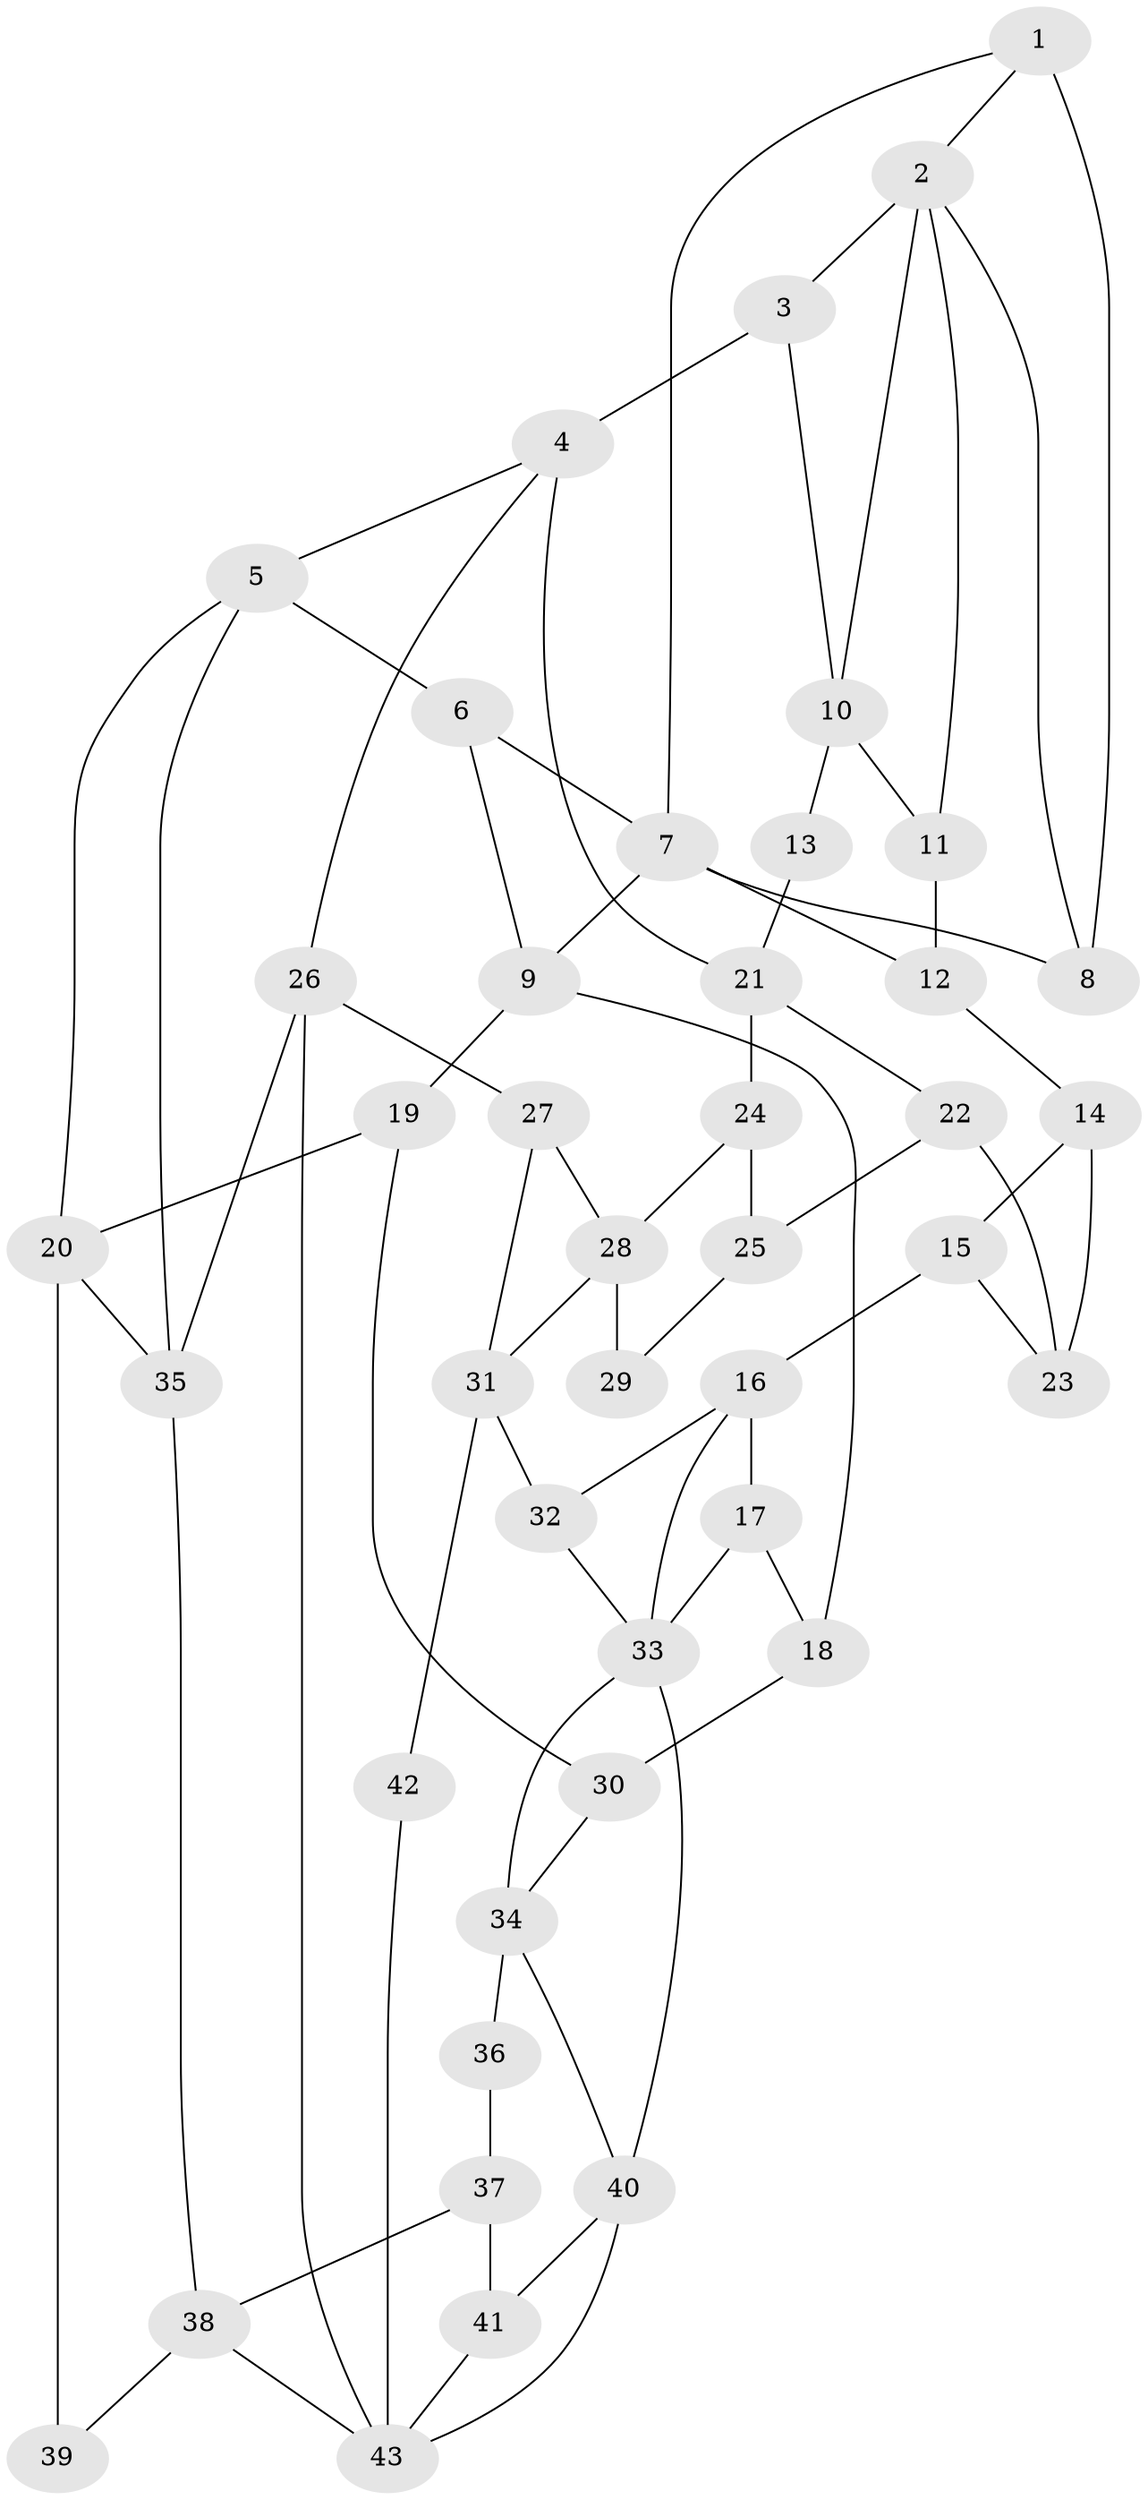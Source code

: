 // original degree distribution, {3: 0.02830188679245283, 4: 0.24528301886792453, 5: 0.4811320754716981, 6: 0.24528301886792453}
// Generated by graph-tools (version 1.1) at 2025/54/03/04/25 22:54:34]
// undirected, 43 vertices, 73 edges
graph export_dot {
  node [color=gray90,style=filled];
  1;
  2;
  3;
  4;
  5;
  6;
  7;
  8;
  9;
  10;
  11;
  12;
  13;
  14;
  15;
  16;
  17;
  18;
  19;
  20;
  21;
  22;
  23;
  24;
  25;
  26;
  27;
  28;
  29;
  30;
  31;
  32;
  33;
  34;
  35;
  36;
  37;
  38;
  39;
  40;
  41;
  42;
  43;
  1 -- 2 [weight=1.0];
  1 -- 7 [weight=1.0];
  1 -- 8 [weight=2.0];
  2 -- 3 [weight=2.0];
  2 -- 8 [weight=1.0];
  2 -- 10 [weight=1.0];
  2 -- 11 [weight=1.0];
  3 -- 4 [weight=1.0];
  3 -- 10 [weight=1.0];
  4 -- 5 [weight=1.0];
  4 -- 21 [weight=1.0];
  4 -- 26 [weight=1.0];
  5 -- 6 [weight=2.0];
  5 -- 20 [weight=1.0];
  5 -- 35 [weight=1.0];
  6 -- 7 [weight=1.0];
  6 -- 9 [weight=2.0];
  7 -- 8 [weight=1.0];
  7 -- 9 [weight=1.0];
  7 -- 12 [weight=1.0];
  9 -- 18 [weight=2.0];
  9 -- 19 [weight=1.0];
  10 -- 11 [weight=2.0];
  10 -- 13 [weight=2.0];
  11 -- 12 [weight=2.0];
  12 -- 14 [weight=2.0];
  13 -- 21 [weight=1.0];
  14 -- 15 [weight=3.0];
  14 -- 23 [weight=1.0];
  15 -- 16 [weight=2.0];
  15 -- 23 [weight=1.0];
  16 -- 17 [weight=1.0];
  16 -- 32 [weight=1.0];
  16 -- 33 [weight=2.0];
  17 -- 18 [weight=1.0];
  17 -- 33 [weight=1.0];
  18 -- 30 [weight=1.0];
  19 -- 20 [weight=2.0];
  19 -- 30 [weight=1.0];
  20 -- 35 [weight=1.0];
  20 -- 39 [weight=2.0];
  21 -- 22 [weight=1.0];
  21 -- 24 [weight=2.0];
  22 -- 23 [weight=1.0];
  22 -- 25 [weight=1.0];
  24 -- 25 [weight=1.0];
  24 -- 28 [weight=1.0];
  25 -- 29 [weight=1.0];
  26 -- 27 [weight=1.0];
  26 -- 35 [weight=1.0];
  26 -- 43 [weight=1.0];
  27 -- 28 [weight=1.0];
  27 -- 31 [weight=1.0];
  28 -- 29 [weight=3.0];
  28 -- 31 [weight=1.0];
  30 -- 34 [weight=1.0];
  31 -- 32 [weight=2.0];
  31 -- 42 [weight=2.0];
  32 -- 33 [weight=1.0];
  33 -- 34 [weight=1.0];
  33 -- 40 [weight=1.0];
  34 -- 36 [weight=2.0];
  34 -- 40 [weight=1.0];
  35 -- 38 [weight=1.0];
  36 -- 37 [weight=2.0];
  37 -- 38 [weight=2.0];
  37 -- 41 [weight=2.0];
  38 -- 39 [weight=1.0];
  38 -- 43 [weight=1.0];
  40 -- 41 [weight=1.0];
  40 -- 43 [weight=1.0];
  41 -- 43 [weight=1.0];
  42 -- 43 [weight=2.0];
}
